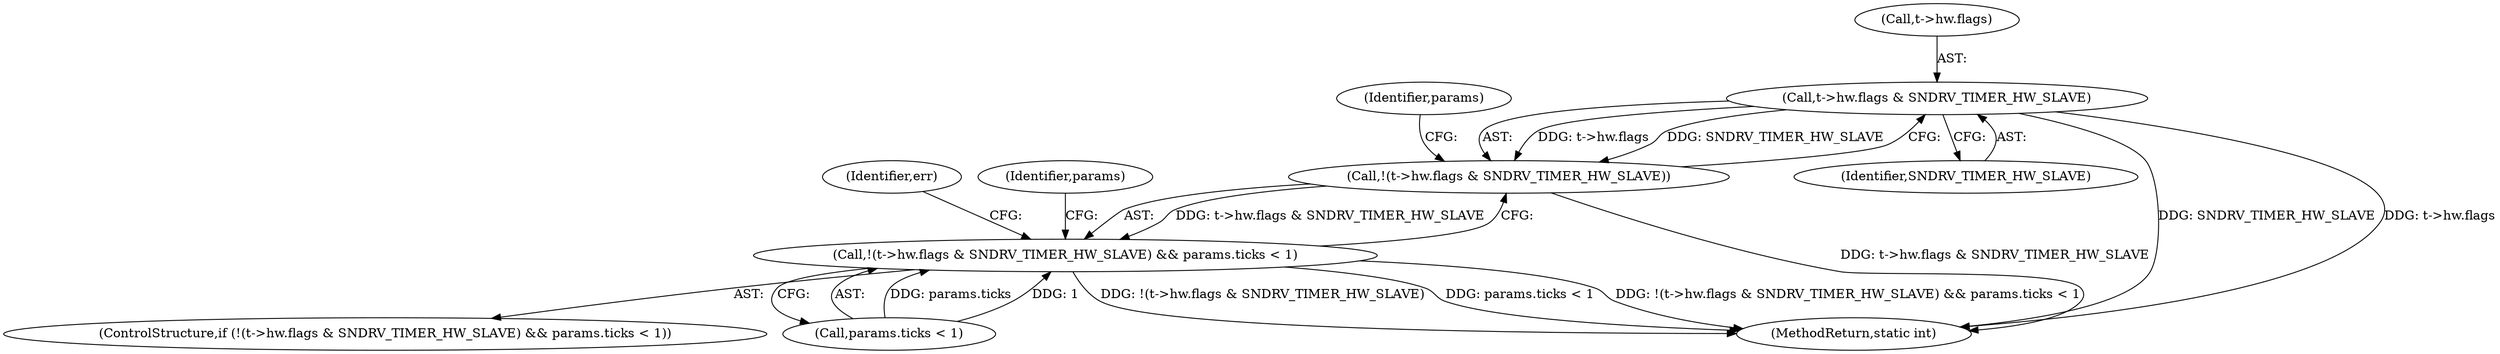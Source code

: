 digraph "0_linux_cec8f96e49d9be372fdb0c3836dcf31ec71e457e@pointer" {
"1000149" [label="(Call,t->hw.flags & SNDRV_TIMER_HW_SLAVE)"];
"1000148" [label="(Call,!(t->hw.flags & SNDRV_TIMER_HW_SLAVE))"];
"1000147" [label="(Call,!(t->hw.flags & SNDRV_TIMER_HW_SLAVE) && params.ticks < 1)"];
"1000155" [label="(Identifier,SNDRV_TIMER_HW_SLAVE)"];
"1000163" [label="(Identifier,err)"];
"1000150" [label="(Call,t->hw.flags)"];
"1000156" [label="(Call,params.ticks < 1)"];
"1000147" [label="(Call,!(t->hw.flags & SNDRV_TIMER_HW_SLAVE) && params.ticks < 1)"];
"1000146" [label="(ControlStructure,if (!(t->hw.flags & SNDRV_TIMER_HW_SLAVE) && params.ticks < 1))"];
"1000158" [label="(Identifier,params)"];
"1000171" [label="(Identifier,params)"];
"1000149" [label="(Call,t->hw.flags & SNDRV_TIMER_HW_SLAVE)"];
"1000148" [label="(Call,!(t->hw.flags & SNDRV_TIMER_HW_SLAVE))"];
"1000528" [label="(MethodReturn,static int)"];
"1000149" -> "1000148"  [label="AST: "];
"1000149" -> "1000155"  [label="CFG: "];
"1000150" -> "1000149"  [label="AST: "];
"1000155" -> "1000149"  [label="AST: "];
"1000148" -> "1000149"  [label="CFG: "];
"1000149" -> "1000528"  [label="DDG: SNDRV_TIMER_HW_SLAVE"];
"1000149" -> "1000528"  [label="DDG: t->hw.flags"];
"1000149" -> "1000148"  [label="DDG: t->hw.flags"];
"1000149" -> "1000148"  [label="DDG: SNDRV_TIMER_HW_SLAVE"];
"1000148" -> "1000147"  [label="AST: "];
"1000158" -> "1000148"  [label="CFG: "];
"1000147" -> "1000148"  [label="CFG: "];
"1000148" -> "1000528"  [label="DDG: t->hw.flags & SNDRV_TIMER_HW_SLAVE"];
"1000148" -> "1000147"  [label="DDG: t->hw.flags & SNDRV_TIMER_HW_SLAVE"];
"1000147" -> "1000146"  [label="AST: "];
"1000147" -> "1000156"  [label="CFG: "];
"1000156" -> "1000147"  [label="AST: "];
"1000163" -> "1000147"  [label="CFG: "];
"1000171" -> "1000147"  [label="CFG: "];
"1000147" -> "1000528"  [label="DDG: !(t->hw.flags & SNDRV_TIMER_HW_SLAVE)"];
"1000147" -> "1000528"  [label="DDG: params.ticks < 1"];
"1000147" -> "1000528"  [label="DDG: !(t->hw.flags & SNDRV_TIMER_HW_SLAVE) && params.ticks < 1"];
"1000156" -> "1000147"  [label="DDG: params.ticks"];
"1000156" -> "1000147"  [label="DDG: 1"];
}
